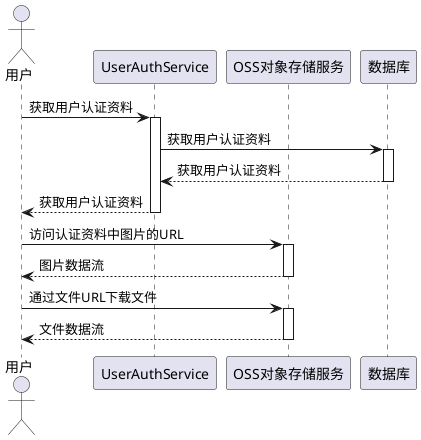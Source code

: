 @startuml

actor 用户 as sysUser
participant UserAuthService
participant OSS对象存储服务 as oss
participant 数据库 as db

sysUser -> UserAuthService ++ :获取用户认证资料
UserAuthService -> db ++: 获取用户认证资料
return 获取用户认证资料
return 获取用户认证资料

sysUser -> oss ++: 访问认证资料中图片的URL
return 图片数据流
sysUser -> oss ++: 通过文件URL下载文件
return 文件数据流
@enduml